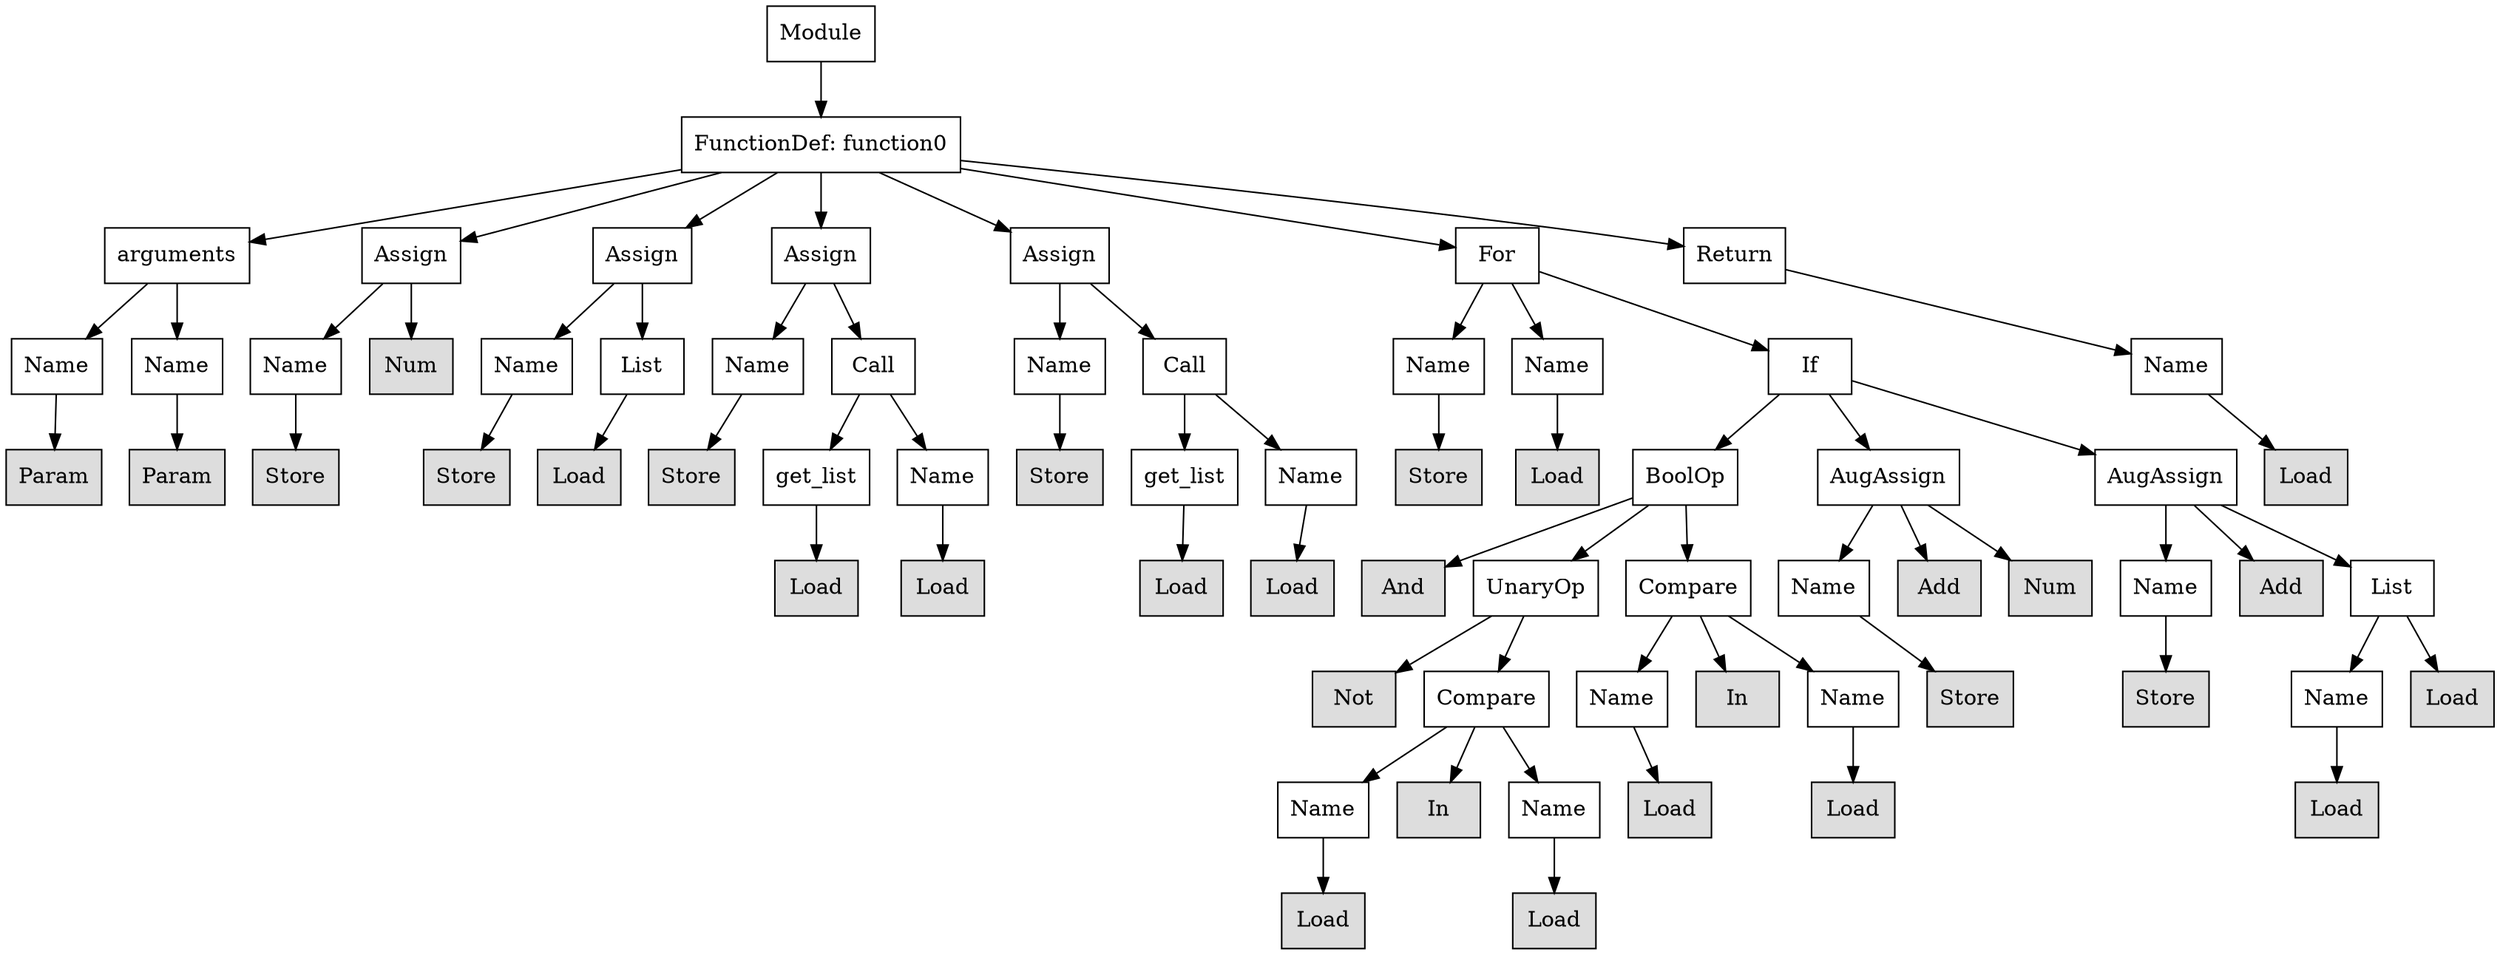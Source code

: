 digraph G {
n0 [shape=rect, label="Module"];
n1 [shape=rect, label="FunctionDef: function0"];
n2 [shape=rect, label="arguments"];
n3 [shape=rect, label="Assign"];
n4 [shape=rect, label="Assign"];
n5 [shape=rect, label="Assign"];
n6 [shape=rect, label="Assign"];
n7 [shape=rect, label="For"];
n8 [shape=rect, label="Return"];
n9 [shape=rect, label="Name"];
n10 [shape=rect, label="Name"];
n11 [shape=rect, label="Name"];
n12 [shape=rect, label="Num" style="filled" fillcolor="#dddddd"];
n13 [shape=rect, label="Name"];
n14 [shape=rect, label="List"];
n15 [shape=rect, label="Name"];
n16 [shape=rect, label="Call"];
n17 [shape=rect, label="Name"];
n18 [shape=rect, label="Call"];
n19 [shape=rect, label="Name"];
n20 [shape=rect, label="Name"];
n21 [shape=rect, label="If"];
n22 [shape=rect, label="Name"];
n23 [shape=rect, label="Param" style="filled" fillcolor="#dddddd"];
n24 [shape=rect, label="Param" style="filled" fillcolor="#dddddd"];
n25 [shape=rect, label="Store" style="filled" fillcolor="#dddddd"];
n26 [shape=rect, label="Store" style="filled" fillcolor="#dddddd"];
n27 [shape=rect, label="Load" style="filled" fillcolor="#dddddd"];
n28 [shape=rect, label="Store" style="filled" fillcolor="#dddddd"];
n29 [shape=rect, label="get_list"];
n30 [shape=rect, label="Name"];
n31 [shape=rect, label="Store" style="filled" fillcolor="#dddddd"];
n32 [shape=rect, label="get_list"];
n33 [shape=rect, label="Name"];
n34 [shape=rect, label="Store" style="filled" fillcolor="#dddddd"];
n35 [shape=rect, label="Load" style="filled" fillcolor="#dddddd"];
n36 [shape=rect, label="BoolOp"];
n37 [shape=rect, label="AugAssign"];
n38 [shape=rect, label="AugAssign"];
n39 [shape=rect, label="Load" style="filled" fillcolor="#dddddd"];
n40 [shape=rect, label="Load" style="filled" fillcolor="#dddddd"];
n41 [shape=rect, label="Load" style="filled" fillcolor="#dddddd"];
n42 [shape=rect, label="Load" style="filled" fillcolor="#dddddd"];
n43 [shape=rect, label="Load" style="filled" fillcolor="#dddddd"];
n44 [shape=rect, label="And" style="filled" fillcolor="#dddddd"];
n45 [shape=rect, label="UnaryOp"];
n46 [shape=rect, label="Compare"];
n47 [shape=rect, label="Name"];
n48 [shape=rect, label="Add" style="filled" fillcolor="#dddddd"];
n49 [shape=rect, label="Num" style="filled" fillcolor="#dddddd"];
n50 [shape=rect, label="Name"];
n51 [shape=rect, label="Add" style="filled" fillcolor="#dddddd"];
n52 [shape=rect, label="List"];
n53 [shape=rect, label="Not" style="filled" fillcolor="#dddddd"];
n54 [shape=rect, label="Compare"];
n55 [shape=rect, label="Name"];
n56 [shape=rect, label="In" style="filled" fillcolor="#dddddd"];
n57 [shape=rect, label="Name"];
n58 [shape=rect, label="Store" style="filled" fillcolor="#dddddd"];
n59 [shape=rect, label="Store" style="filled" fillcolor="#dddddd"];
n60 [shape=rect, label="Name"];
n61 [shape=rect, label="Load" style="filled" fillcolor="#dddddd"];
n62 [shape=rect, label="Name"];
n63 [shape=rect, label="In" style="filled" fillcolor="#dddddd"];
n64 [shape=rect, label="Name"];
n65 [shape=rect, label="Load" style="filled" fillcolor="#dddddd"];
n66 [shape=rect, label="Load" style="filled" fillcolor="#dddddd"];
n67 [shape=rect, label="Load" style="filled" fillcolor="#dddddd"];
n68 [shape=rect, label="Load" style="filled" fillcolor="#dddddd"];
n69 [shape=rect, label="Load" style="filled" fillcolor="#dddddd"];
n0 -> n1;
n1 -> n2;
n1 -> n3;
n1 -> n4;
n1 -> n5;
n1 -> n6;
n1 -> n7;
n1 -> n8;
n2 -> n9;
n2 -> n10;
n3 -> n11;
n3 -> n12;
n4 -> n13;
n4 -> n14;
n5 -> n15;
n5 -> n16;
n6 -> n17;
n6 -> n18;
n7 -> n19;
n7 -> n20;
n7 -> n21;
n8 -> n22;
n9 -> n23;
n10 -> n24;
n11 -> n25;
n13 -> n26;
n14 -> n27;
n15 -> n28;
n16 -> n29;
n16 -> n30;
n17 -> n31;
n18 -> n32;
n18 -> n33;
n19 -> n34;
n20 -> n35;
n21 -> n36;
n21 -> n37;
n21 -> n38;
n22 -> n39;
n29 -> n40;
n30 -> n41;
n32 -> n42;
n33 -> n43;
n36 -> n44;
n36 -> n45;
n36 -> n46;
n37 -> n47;
n37 -> n48;
n37 -> n49;
n38 -> n50;
n38 -> n51;
n38 -> n52;
n45 -> n53;
n45 -> n54;
n46 -> n55;
n46 -> n56;
n46 -> n57;
n47 -> n58;
n50 -> n59;
n52 -> n60;
n52 -> n61;
n54 -> n62;
n54 -> n63;
n54 -> n64;
n55 -> n65;
n57 -> n66;
n60 -> n67;
n62 -> n68;
n64 -> n69;
}
